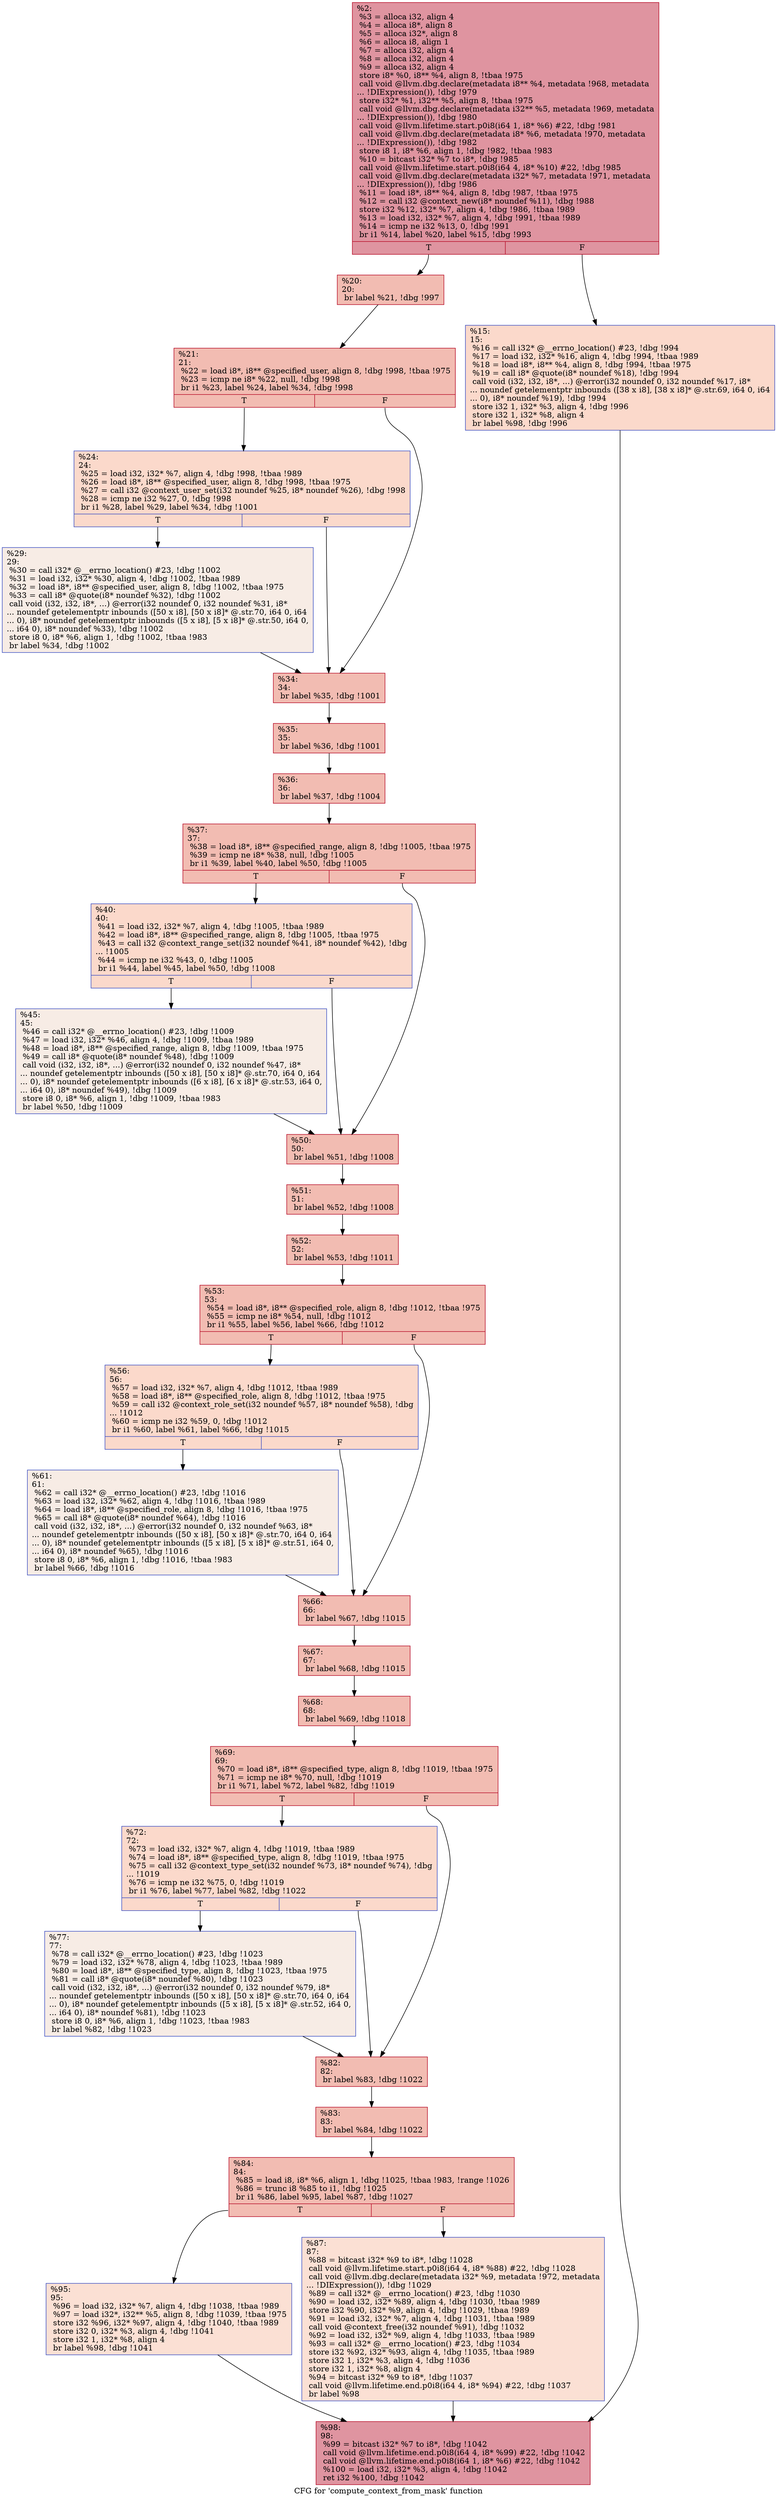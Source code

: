 digraph "CFG for 'compute_context_from_mask' function" {
	label="CFG for 'compute_context_from_mask' function";

	Node0x2122bb0 [shape=record,color="#b70d28ff", style=filled, fillcolor="#b70d2870",label="{%2:\l  %3 = alloca i32, align 4\l  %4 = alloca i8*, align 8\l  %5 = alloca i32*, align 8\l  %6 = alloca i8, align 1\l  %7 = alloca i32, align 4\l  %8 = alloca i32, align 4\l  %9 = alloca i32, align 4\l  store i8* %0, i8** %4, align 8, !tbaa !975\l  call void @llvm.dbg.declare(metadata i8** %4, metadata !968, metadata\l... !DIExpression()), !dbg !979\l  store i32* %1, i32** %5, align 8, !tbaa !975\l  call void @llvm.dbg.declare(metadata i32** %5, metadata !969, metadata\l... !DIExpression()), !dbg !980\l  call void @llvm.lifetime.start.p0i8(i64 1, i8* %6) #22, !dbg !981\l  call void @llvm.dbg.declare(metadata i8* %6, metadata !970, metadata\l... !DIExpression()), !dbg !982\l  store i8 1, i8* %6, align 1, !dbg !982, !tbaa !983\l  %10 = bitcast i32* %7 to i8*, !dbg !985\l  call void @llvm.lifetime.start.p0i8(i64 4, i8* %10) #22, !dbg !985\l  call void @llvm.dbg.declare(metadata i32* %7, metadata !971, metadata\l... !DIExpression()), !dbg !986\l  %11 = load i8*, i8** %4, align 8, !dbg !987, !tbaa !975\l  %12 = call i32 @context_new(i8* noundef %11), !dbg !988\l  store i32 %12, i32* %7, align 4, !dbg !986, !tbaa !989\l  %13 = load i32, i32* %7, align 4, !dbg !991, !tbaa !989\l  %14 = icmp ne i32 %13, 0, !dbg !991\l  br i1 %14, label %20, label %15, !dbg !993\l|{<s0>T|<s1>F}}"];
	Node0x2122bb0:s0 -> Node0x2122dd0;
	Node0x2122bb0:s1 -> Node0x2122d80;
	Node0x2122d80 [shape=record,color="#3d50c3ff", style=filled, fillcolor="#f7a88970",label="{%15:\l15:                                               \l  %16 = call i32* @__errno_location() #23, !dbg !994\l  %17 = load i32, i32* %16, align 4, !dbg !994, !tbaa !989\l  %18 = load i8*, i8** %4, align 8, !dbg !994, !tbaa !975\l  %19 = call i8* @quote(i8* noundef %18), !dbg !994\l  call void (i32, i32, i8*, ...) @error(i32 noundef 0, i32 noundef %17, i8*\l... noundef getelementptr inbounds ([38 x i8], [38 x i8]* @.str.69, i64 0, i64\l... 0), i8* noundef %19), !dbg !994\l  store i32 1, i32* %3, align 4, !dbg !996\l  store i32 1, i32* %8, align 4\l  br label %98, !dbg !996\l}"];
	Node0x2122d80 -> Node0x2123640;
	Node0x2122dd0 [shape=record,color="#b70d28ff", style=filled, fillcolor="#e1675170",label="{%20:\l20:                                               \l  br label %21, !dbg !997\l}"];
	Node0x2122dd0 -> Node0x2122e20;
	Node0x2122e20 [shape=record,color="#b70d28ff", style=filled, fillcolor="#e1675170",label="{%21:\l21:                                               \l  %22 = load i8*, i8** @specified_user, align 8, !dbg !998, !tbaa !975\l  %23 = icmp ne i8* %22, null, !dbg !998\l  br i1 %23, label %24, label %34, !dbg !998\l|{<s0>T|<s1>F}}"];
	Node0x2122e20:s0 -> Node0x2122e70;
	Node0x2122e20:s1 -> Node0x2122f10;
	Node0x2122e70 [shape=record,color="#3d50c3ff", style=filled, fillcolor="#f7a88970",label="{%24:\l24:                                               \l  %25 = load i32, i32* %7, align 4, !dbg !998, !tbaa !989\l  %26 = load i8*, i8** @specified_user, align 8, !dbg !998, !tbaa !975\l  %27 = call i32 @context_user_set(i32 noundef %25, i8* noundef %26), !dbg !998\l  %28 = icmp ne i32 %27, 0, !dbg !998\l  br i1 %28, label %29, label %34, !dbg !1001\l|{<s0>T|<s1>F}}"];
	Node0x2122e70:s0 -> Node0x2122ec0;
	Node0x2122e70:s1 -> Node0x2122f10;
	Node0x2122ec0 [shape=record,color="#3d50c3ff", style=filled, fillcolor="#ecd3c570",label="{%29:\l29:                                               \l  %30 = call i32* @__errno_location() #23, !dbg !1002\l  %31 = load i32, i32* %30, align 4, !dbg !1002, !tbaa !989\l  %32 = load i8*, i8** @specified_user, align 8, !dbg !1002, !tbaa !975\l  %33 = call i8* @quote(i8* noundef %32), !dbg !1002\l  call void (i32, i32, i8*, ...) @error(i32 noundef 0, i32 noundef %31, i8*\l... noundef getelementptr inbounds ([50 x i8], [50 x i8]* @.str.70, i64 0, i64\l... 0), i8* noundef getelementptr inbounds ([5 x i8], [5 x i8]* @.str.50, i64 0,\l... i64 0), i8* noundef %33), !dbg !1002\l  store i8 0, i8* %6, align 1, !dbg !1002, !tbaa !983\l  br label %34, !dbg !1002\l}"];
	Node0x2122ec0 -> Node0x2122f10;
	Node0x2122f10 [shape=record,color="#b70d28ff", style=filled, fillcolor="#e1675170",label="{%34:\l34:                                               \l  br label %35, !dbg !1001\l}"];
	Node0x2122f10 -> Node0x2122f60;
	Node0x2122f60 [shape=record,color="#b70d28ff", style=filled, fillcolor="#e1675170",label="{%35:\l35:                                               \l  br label %36, !dbg !1001\l}"];
	Node0x2122f60 -> Node0x2122fb0;
	Node0x2122fb0 [shape=record,color="#b70d28ff", style=filled, fillcolor="#e1675170",label="{%36:\l36:                                               \l  br label %37, !dbg !1004\l}"];
	Node0x2122fb0 -> Node0x2123000;
	Node0x2123000 [shape=record,color="#b70d28ff", style=filled, fillcolor="#e1675170",label="{%37:\l37:                                               \l  %38 = load i8*, i8** @specified_range, align 8, !dbg !1005, !tbaa !975\l  %39 = icmp ne i8* %38, null, !dbg !1005\l  br i1 %39, label %40, label %50, !dbg !1005\l|{<s0>T|<s1>F}}"];
	Node0x2123000:s0 -> Node0x2123050;
	Node0x2123000:s1 -> Node0x21230f0;
	Node0x2123050 [shape=record,color="#3d50c3ff", style=filled, fillcolor="#f7a88970",label="{%40:\l40:                                               \l  %41 = load i32, i32* %7, align 4, !dbg !1005, !tbaa !989\l  %42 = load i8*, i8** @specified_range, align 8, !dbg !1005, !tbaa !975\l  %43 = call i32 @context_range_set(i32 noundef %41, i8* noundef %42), !dbg\l... !1005\l  %44 = icmp ne i32 %43, 0, !dbg !1005\l  br i1 %44, label %45, label %50, !dbg !1008\l|{<s0>T|<s1>F}}"];
	Node0x2123050:s0 -> Node0x21230a0;
	Node0x2123050:s1 -> Node0x21230f0;
	Node0x21230a0 [shape=record,color="#3d50c3ff", style=filled, fillcolor="#ecd3c570",label="{%45:\l45:                                               \l  %46 = call i32* @__errno_location() #23, !dbg !1009\l  %47 = load i32, i32* %46, align 4, !dbg !1009, !tbaa !989\l  %48 = load i8*, i8** @specified_range, align 8, !dbg !1009, !tbaa !975\l  %49 = call i8* @quote(i8* noundef %48), !dbg !1009\l  call void (i32, i32, i8*, ...) @error(i32 noundef 0, i32 noundef %47, i8*\l... noundef getelementptr inbounds ([50 x i8], [50 x i8]* @.str.70, i64 0, i64\l... 0), i8* noundef getelementptr inbounds ([6 x i8], [6 x i8]* @.str.53, i64 0,\l... i64 0), i8* noundef %49), !dbg !1009\l  store i8 0, i8* %6, align 1, !dbg !1009, !tbaa !983\l  br label %50, !dbg !1009\l}"];
	Node0x21230a0 -> Node0x21230f0;
	Node0x21230f0 [shape=record,color="#b70d28ff", style=filled, fillcolor="#e1675170",label="{%50:\l50:                                               \l  br label %51, !dbg !1008\l}"];
	Node0x21230f0 -> Node0x2123140;
	Node0x2123140 [shape=record,color="#b70d28ff", style=filled, fillcolor="#e1675170",label="{%51:\l51:                                               \l  br label %52, !dbg !1008\l}"];
	Node0x2123140 -> Node0x2123190;
	Node0x2123190 [shape=record,color="#b70d28ff", style=filled, fillcolor="#e1675170",label="{%52:\l52:                                               \l  br label %53, !dbg !1011\l}"];
	Node0x2123190 -> Node0x21231e0;
	Node0x21231e0 [shape=record,color="#b70d28ff", style=filled, fillcolor="#e1675170",label="{%53:\l53:                                               \l  %54 = load i8*, i8** @specified_role, align 8, !dbg !1012, !tbaa !975\l  %55 = icmp ne i8* %54, null, !dbg !1012\l  br i1 %55, label %56, label %66, !dbg !1012\l|{<s0>T|<s1>F}}"];
	Node0x21231e0:s0 -> Node0x2123230;
	Node0x21231e0:s1 -> Node0x21232d0;
	Node0x2123230 [shape=record,color="#3d50c3ff", style=filled, fillcolor="#f7a88970",label="{%56:\l56:                                               \l  %57 = load i32, i32* %7, align 4, !dbg !1012, !tbaa !989\l  %58 = load i8*, i8** @specified_role, align 8, !dbg !1012, !tbaa !975\l  %59 = call i32 @context_role_set(i32 noundef %57, i8* noundef %58), !dbg\l... !1012\l  %60 = icmp ne i32 %59, 0, !dbg !1012\l  br i1 %60, label %61, label %66, !dbg !1015\l|{<s0>T|<s1>F}}"];
	Node0x2123230:s0 -> Node0x2123280;
	Node0x2123230:s1 -> Node0x21232d0;
	Node0x2123280 [shape=record,color="#3d50c3ff", style=filled, fillcolor="#ecd3c570",label="{%61:\l61:                                               \l  %62 = call i32* @__errno_location() #23, !dbg !1016\l  %63 = load i32, i32* %62, align 4, !dbg !1016, !tbaa !989\l  %64 = load i8*, i8** @specified_role, align 8, !dbg !1016, !tbaa !975\l  %65 = call i8* @quote(i8* noundef %64), !dbg !1016\l  call void (i32, i32, i8*, ...) @error(i32 noundef 0, i32 noundef %63, i8*\l... noundef getelementptr inbounds ([50 x i8], [50 x i8]* @.str.70, i64 0, i64\l... 0), i8* noundef getelementptr inbounds ([5 x i8], [5 x i8]* @.str.51, i64 0,\l... i64 0), i8* noundef %65), !dbg !1016\l  store i8 0, i8* %6, align 1, !dbg !1016, !tbaa !983\l  br label %66, !dbg !1016\l}"];
	Node0x2123280 -> Node0x21232d0;
	Node0x21232d0 [shape=record,color="#b70d28ff", style=filled, fillcolor="#e1675170",label="{%66:\l66:                                               \l  br label %67, !dbg !1015\l}"];
	Node0x21232d0 -> Node0x2123320;
	Node0x2123320 [shape=record,color="#b70d28ff", style=filled, fillcolor="#e1675170",label="{%67:\l67:                                               \l  br label %68, !dbg !1015\l}"];
	Node0x2123320 -> Node0x2123370;
	Node0x2123370 [shape=record,color="#b70d28ff", style=filled, fillcolor="#e1675170",label="{%68:\l68:                                               \l  br label %69, !dbg !1018\l}"];
	Node0x2123370 -> Node0x21233c0;
	Node0x21233c0 [shape=record,color="#b70d28ff", style=filled, fillcolor="#e1675170",label="{%69:\l69:                                               \l  %70 = load i8*, i8** @specified_type, align 8, !dbg !1019, !tbaa !975\l  %71 = icmp ne i8* %70, null, !dbg !1019\l  br i1 %71, label %72, label %82, !dbg !1019\l|{<s0>T|<s1>F}}"];
	Node0x21233c0:s0 -> Node0x2123410;
	Node0x21233c0:s1 -> Node0x21234b0;
	Node0x2123410 [shape=record,color="#3d50c3ff", style=filled, fillcolor="#f7a88970",label="{%72:\l72:                                               \l  %73 = load i32, i32* %7, align 4, !dbg !1019, !tbaa !989\l  %74 = load i8*, i8** @specified_type, align 8, !dbg !1019, !tbaa !975\l  %75 = call i32 @context_type_set(i32 noundef %73, i8* noundef %74), !dbg\l... !1019\l  %76 = icmp ne i32 %75, 0, !dbg !1019\l  br i1 %76, label %77, label %82, !dbg !1022\l|{<s0>T|<s1>F}}"];
	Node0x2123410:s0 -> Node0x2123460;
	Node0x2123410:s1 -> Node0x21234b0;
	Node0x2123460 [shape=record,color="#3d50c3ff", style=filled, fillcolor="#ecd3c570",label="{%77:\l77:                                               \l  %78 = call i32* @__errno_location() #23, !dbg !1023\l  %79 = load i32, i32* %78, align 4, !dbg !1023, !tbaa !989\l  %80 = load i8*, i8** @specified_type, align 8, !dbg !1023, !tbaa !975\l  %81 = call i8* @quote(i8* noundef %80), !dbg !1023\l  call void (i32, i32, i8*, ...) @error(i32 noundef 0, i32 noundef %79, i8*\l... noundef getelementptr inbounds ([50 x i8], [50 x i8]* @.str.70, i64 0, i64\l... 0), i8* noundef getelementptr inbounds ([5 x i8], [5 x i8]* @.str.52, i64 0,\l... i64 0), i8* noundef %81), !dbg !1023\l  store i8 0, i8* %6, align 1, !dbg !1023, !tbaa !983\l  br label %82, !dbg !1023\l}"];
	Node0x2123460 -> Node0x21234b0;
	Node0x21234b0 [shape=record,color="#b70d28ff", style=filled, fillcolor="#e1675170",label="{%82:\l82:                                               \l  br label %83, !dbg !1022\l}"];
	Node0x21234b0 -> Node0x2123500;
	Node0x2123500 [shape=record,color="#b70d28ff", style=filled, fillcolor="#e1675170",label="{%83:\l83:                                               \l  br label %84, !dbg !1022\l}"];
	Node0x2123500 -> Node0x2123550;
	Node0x2123550 [shape=record,color="#b70d28ff", style=filled, fillcolor="#e1675170",label="{%84:\l84:                                               \l  %85 = load i8, i8* %6, align 1, !dbg !1025, !tbaa !983, !range !1026\l  %86 = trunc i8 %85 to i1, !dbg !1025\l  br i1 %86, label %95, label %87, !dbg !1027\l|{<s0>T|<s1>F}}"];
	Node0x2123550:s0 -> Node0x21235f0;
	Node0x2123550:s1 -> Node0x21235a0;
	Node0x21235a0 [shape=record,color="#3d50c3ff", style=filled, fillcolor="#f7b99e70",label="{%87:\l87:                                               \l  %88 = bitcast i32* %9 to i8*, !dbg !1028\l  call void @llvm.lifetime.start.p0i8(i64 4, i8* %88) #22, !dbg !1028\l  call void @llvm.dbg.declare(metadata i32* %9, metadata !972, metadata\l... !DIExpression()), !dbg !1029\l  %89 = call i32* @__errno_location() #23, !dbg !1030\l  %90 = load i32, i32* %89, align 4, !dbg !1030, !tbaa !989\l  store i32 %90, i32* %9, align 4, !dbg !1029, !tbaa !989\l  %91 = load i32, i32* %7, align 4, !dbg !1031, !tbaa !989\l  call void @context_free(i32 noundef %91), !dbg !1032\l  %92 = load i32, i32* %9, align 4, !dbg !1033, !tbaa !989\l  %93 = call i32* @__errno_location() #23, !dbg !1034\l  store i32 %92, i32* %93, align 4, !dbg !1035, !tbaa !989\l  store i32 1, i32* %3, align 4, !dbg !1036\l  store i32 1, i32* %8, align 4\l  %94 = bitcast i32* %9 to i8*, !dbg !1037\l  call void @llvm.lifetime.end.p0i8(i64 4, i8* %94) #22, !dbg !1037\l  br label %98\l}"];
	Node0x21235a0 -> Node0x2123640;
	Node0x21235f0 [shape=record,color="#3d50c3ff", style=filled, fillcolor="#f7b99e70",label="{%95:\l95:                                               \l  %96 = load i32, i32* %7, align 4, !dbg !1038, !tbaa !989\l  %97 = load i32*, i32** %5, align 8, !dbg !1039, !tbaa !975\l  store i32 %96, i32* %97, align 4, !dbg !1040, !tbaa !989\l  store i32 0, i32* %3, align 4, !dbg !1041\l  store i32 1, i32* %8, align 4\l  br label %98, !dbg !1041\l}"];
	Node0x21235f0 -> Node0x2123640;
	Node0x2123640 [shape=record,color="#b70d28ff", style=filled, fillcolor="#b70d2870",label="{%98:\l98:                                               \l  %99 = bitcast i32* %7 to i8*, !dbg !1042\l  call void @llvm.lifetime.end.p0i8(i64 4, i8* %99) #22, !dbg !1042\l  call void @llvm.lifetime.end.p0i8(i64 1, i8* %6) #22, !dbg !1042\l  %100 = load i32, i32* %3, align 4, !dbg !1042\l  ret i32 %100, !dbg !1042\l}"];
}
